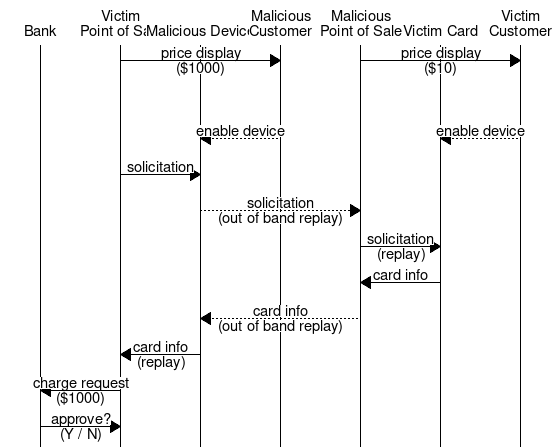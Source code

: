 # Newer CC Protocol
msc {
 arcgradient = 0,
 hscale = "0.5";

 a [label="Bank"],b [label="Victim\nPoint of Sale"],c [label="Malicious Device"],d [label="Malicious\nCustomer"],e [label="Malicious\nPoint of Sale"],f [label="Victim Card"],g [label="Victim\nCustomer"];

 b=>d [label="price display\n($1000)"], e=>g [label="price display\n($10)"];
 |||;
 |||;
 d>>c [label="enable device"], g>>f [label="enable device"];
 b=>c [label="solicitation"];
 c>>e [label="solicitation\n(out of band replay)"];
 e=>f [label="solicitation\n(replay)"];
 f=>e [label="card info"];
 e>>c [label="card info\n(out of band replay)"];
 c=>b [label="card info\n(replay)"];
 b=>a [label="charge request\n($1000)"];
 a=>b [label="approve?\n(Y / N)"];
}
